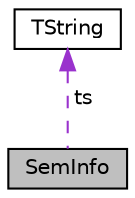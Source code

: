 digraph "SemInfo"
{
  edge [fontname="Helvetica",fontsize="10",labelfontname="Helvetica",labelfontsize="10"];
  node [fontname="Helvetica",fontsize="10",shape=record];
  Node1 [label="SemInfo",height=0.2,width=0.4,color="black", fillcolor="grey75", style="filled", fontcolor="black"];
  Node2 -> Node1 [dir="back",color="darkorchid3",fontsize="10",style="dashed",label=" ts" ,fontname="Helvetica"];
  Node2 [label="TString",height=0.2,width=0.4,color="black", fillcolor="white", style="filled",URL="$union_t_string.html"];
}
